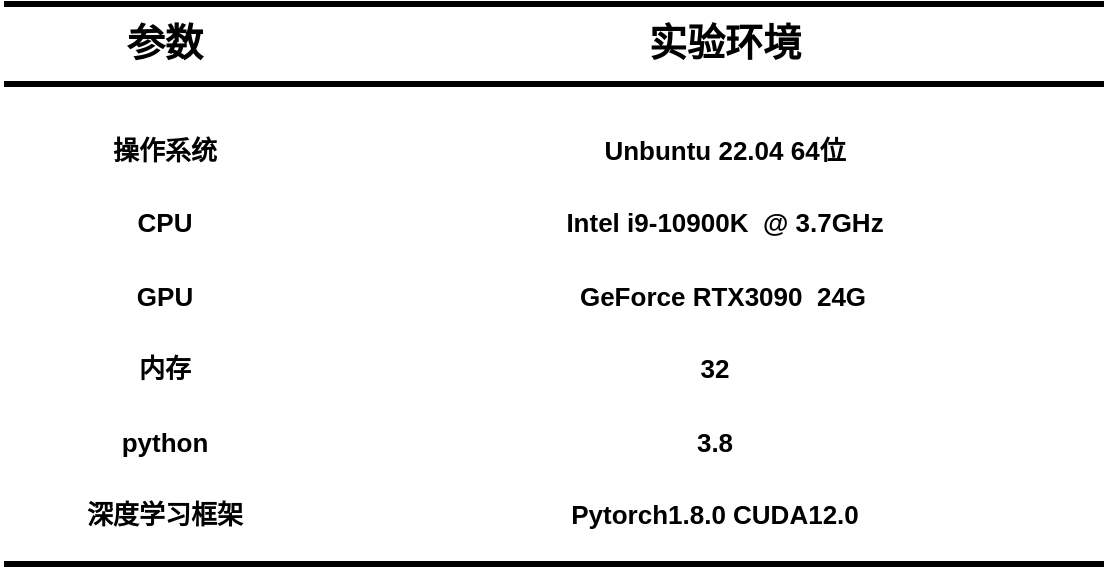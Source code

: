 <mxfile version="21.6.1" type="device">
  <diagram name="第 1 页" id="E7FV8pIwXT6nveTNGaCU">
    <mxGraphModel dx="864" dy="516" grid="1" gridSize="10" guides="1" tooltips="1" connect="1" arrows="1" fold="1" page="1" pageScale="1" pageWidth="827" pageHeight="1169" math="0" shadow="0">
      <root>
        <mxCell id="0" />
        <mxCell id="1" parent="0" />
        <mxCell id="DIw15B_6P46cHO6aUXGj-1" value="" style="endArrow=none;html=1;rounded=0;strokeWidth=3;" parent="1" edge="1">
          <mxGeometry width="50" height="50" relative="1" as="geometry">
            <mxPoint x="160" y="140" as="sourcePoint" />
            <mxPoint x="710" y="140" as="targetPoint" />
          </mxGeometry>
        </mxCell>
        <mxCell id="DIw15B_6P46cHO6aUXGj-2" value="" style="endArrow=none;html=1;rounded=0;strokeWidth=3;" parent="1" edge="1">
          <mxGeometry width="50" height="50" relative="1" as="geometry">
            <mxPoint x="160" y="180" as="sourcePoint" />
            <mxPoint x="710" y="180" as="targetPoint" />
          </mxGeometry>
        </mxCell>
        <mxCell id="DIw15B_6P46cHO6aUXGj-3" value="&lt;b&gt;&lt;font style=&quot;font-size: 19px;&quot;&gt;参数&lt;/font&gt;&lt;/b&gt;" style="text;html=1;align=center;verticalAlign=middle;resizable=0;points=[];autosize=1;strokeColor=none;fillColor=none;" parent="1" vertex="1">
          <mxGeometry x="210" y="140" width="60" height="40" as="geometry" />
        </mxCell>
        <mxCell id="DIw15B_6P46cHO6aUXGj-5" value="&lt;span style=&quot;font-size: 19px;&quot;&gt;&lt;b&gt;实验环境&lt;/b&gt;&lt;/span&gt;" style="text;html=1;align=center;verticalAlign=middle;resizable=0;points=[];autosize=1;strokeColor=none;fillColor=none;" parent="1" vertex="1">
          <mxGeometry x="470" y="140" width="100" height="40" as="geometry" />
        </mxCell>
        <mxCell id="DIw15B_6P46cHO6aUXGj-6" value="" style="endArrow=none;html=1;rounded=0;strokeWidth=3;" parent="1" edge="1">
          <mxGeometry width="50" height="50" relative="1" as="geometry">
            <mxPoint x="160" y="420" as="sourcePoint" />
            <mxPoint x="710" y="420" as="targetPoint" />
          </mxGeometry>
        </mxCell>
        <mxCell id="DIw15B_6P46cHO6aUXGj-7" value="&lt;b&gt;&lt;font style=&quot;font-size: 13px;&quot;&gt;操作系统&lt;/font&gt;&lt;/b&gt;" style="text;html=1;align=center;verticalAlign=middle;resizable=0;points=[];autosize=1;strokeColor=none;fillColor=none;strokeWidth=1;" parent="1" vertex="1">
          <mxGeometry x="200" y="198" width="80" height="30" as="geometry" />
        </mxCell>
        <mxCell id="DIw15B_6P46cHO6aUXGj-8" value="&lt;font style=&quot;font-size: 13px;&quot;&gt;&lt;b&gt;CPU&lt;/b&gt;&lt;/font&gt;" style="text;html=1;align=center;verticalAlign=middle;resizable=0;points=[];autosize=1;strokeColor=none;fillColor=none;strokeWidth=1;" parent="1" vertex="1">
          <mxGeometry x="215" y="234" width="50" height="30" as="geometry" />
        </mxCell>
        <mxCell id="DIw15B_6P46cHO6aUXGj-9" value="&lt;font style=&quot;font-size: 13px;&quot;&gt;&lt;b&gt;GPU&lt;/b&gt;&lt;/font&gt;" style="text;html=1;align=center;verticalAlign=middle;resizable=0;points=[];autosize=1;strokeColor=none;fillColor=none;strokeWidth=1;" parent="1" vertex="1">
          <mxGeometry x="215" y="271" width="50" height="30" as="geometry" />
        </mxCell>
        <mxCell id="DIw15B_6P46cHO6aUXGj-10" value="&lt;font style=&quot;font-size: 13px;&quot;&gt;&lt;b&gt;内存&lt;/b&gt;&lt;/font&gt;" style="text;html=1;align=center;verticalAlign=middle;resizable=0;points=[];autosize=1;strokeColor=none;fillColor=none;strokeWidth=1;" parent="1" vertex="1">
          <mxGeometry x="215" y="307" width="50" height="30" as="geometry" />
        </mxCell>
        <mxCell id="DIw15B_6P46cHO6aUXGj-11" value="&lt;font style=&quot;font-size: 13px;&quot;&gt;&lt;b&gt;python&lt;/b&gt;&lt;/font&gt;" style="text;html=1;align=center;verticalAlign=middle;resizable=0;points=[];autosize=1;strokeColor=none;fillColor=none;strokeWidth=1;" parent="1" vertex="1">
          <mxGeometry x="205" y="344" width="70" height="30" as="geometry" />
        </mxCell>
        <mxCell id="DIw15B_6P46cHO6aUXGj-12" value="&lt;font style=&quot;font-size: 13px;&quot;&gt;&lt;b&gt;深度学习框架&lt;/b&gt;&lt;/font&gt;" style="text;html=1;align=center;verticalAlign=middle;resizable=0;points=[];autosize=1;strokeColor=none;fillColor=none;" parent="1" vertex="1">
          <mxGeometry x="190" y="380" width="100" height="30" as="geometry" />
        </mxCell>
        <mxCell id="DIw15B_6P46cHO6aUXGj-13" value="&lt;span style=&quot;font-size: 13px;&quot;&gt;&lt;b&gt;Unbuntu 22.04 64位&lt;/b&gt;&lt;/span&gt;" style="text;html=1;align=center;verticalAlign=middle;resizable=0;points=[];autosize=1;strokeColor=none;fillColor=none;strokeWidth=1;" parent="1" vertex="1">
          <mxGeometry x="450" y="198" width="140" height="30" as="geometry" />
        </mxCell>
        <mxCell id="DIw15B_6P46cHO6aUXGj-14" value="&lt;span style=&quot;font-size: 13px;&quot;&gt;&lt;b&gt;Intel i9-10900K&amp;nbsp; @ 3.7GHz&lt;/b&gt;&lt;/span&gt;" style="text;html=1;align=center;verticalAlign=middle;resizable=0;points=[];autosize=1;strokeColor=none;fillColor=none;strokeWidth=1;" parent="1" vertex="1">
          <mxGeometry x="430" y="234" width="180" height="30" as="geometry" />
        </mxCell>
        <mxCell id="DIw15B_6P46cHO6aUXGj-15" value="&lt;span style=&quot;font-size: 13px;&quot;&gt;&lt;b&gt;GeForce RTX3090&amp;nbsp; 24G&lt;/b&gt;&lt;/span&gt;" style="text;html=1;align=center;verticalAlign=middle;resizable=0;points=[];autosize=1;strokeColor=none;fillColor=none;strokeWidth=1;" parent="1" vertex="1">
          <mxGeometry x="434" y="271" width="170" height="30" as="geometry" />
        </mxCell>
        <mxCell id="DIw15B_6P46cHO6aUXGj-16" value="&lt;span style=&quot;font-size: 13px;&quot;&gt;&lt;b&gt;32&lt;/b&gt;&lt;/span&gt;" style="text;html=1;align=center;verticalAlign=middle;resizable=0;points=[];autosize=1;strokeColor=none;fillColor=none;strokeWidth=1;" parent="1" vertex="1">
          <mxGeometry x="495" y="307" width="40" height="30" as="geometry" />
        </mxCell>
        <mxCell id="DIw15B_6P46cHO6aUXGj-17" value="&lt;span style=&quot;font-size: 13px;&quot;&gt;&lt;b&gt;3.8&lt;/b&gt;&lt;/span&gt;" style="text;html=1;align=center;verticalAlign=middle;resizable=0;points=[];autosize=1;strokeColor=none;fillColor=none;strokeWidth=1;" parent="1" vertex="1">
          <mxGeometry x="495" y="344" width="40" height="30" as="geometry" />
        </mxCell>
        <mxCell id="DIw15B_6P46cHO6aUXGj-18" value="&lt;span style=&quot;font-size: 13px;&quot;&gt;&lt;b&gt;Pytorch1.8.0 CUDA12.0&lt;/b&gt;&lt;/span&gt;" style="text;html=1;align=center;verticalAlign=middle;resizable=0;points=[];autosize=1;strokeColor=none;fillColor=none;strokeWidth=1;" parent="1" vertex="1">
          <mxGeometry x="430" y="380" width="170" height="30" as="geometry" />
        </mxCell>
      </root>
    </mxGraphModel>
  </diagram>
</mxfile>
